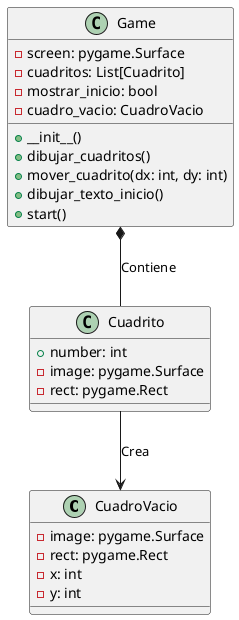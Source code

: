 @startuml

class CuadroVacio {
    - image: pygame.Surface
    - rect: pygame.Rect
    - x: int
    - y: int
}

class Cuadrito {
    + number: int
    - image: pygame.Surface
    - rect: pygame.Rect
}

class Game {
    - screen: pygame.Surface
    - cuadritos: List[Cuadrito]
    - mostrar_inicio: bool
    - cuadro_vacio: CuadroVacio
    + __init__()
    + dibujar_cuadritos()
    + mover_cuadrito(dx: int, dy: int)
    + dibujar_texto_inicio()
    + start()
}

Cuadrito  -->  CuadroVacio : Crea

Game *-- Cuadrito : Contiene

@enduml
